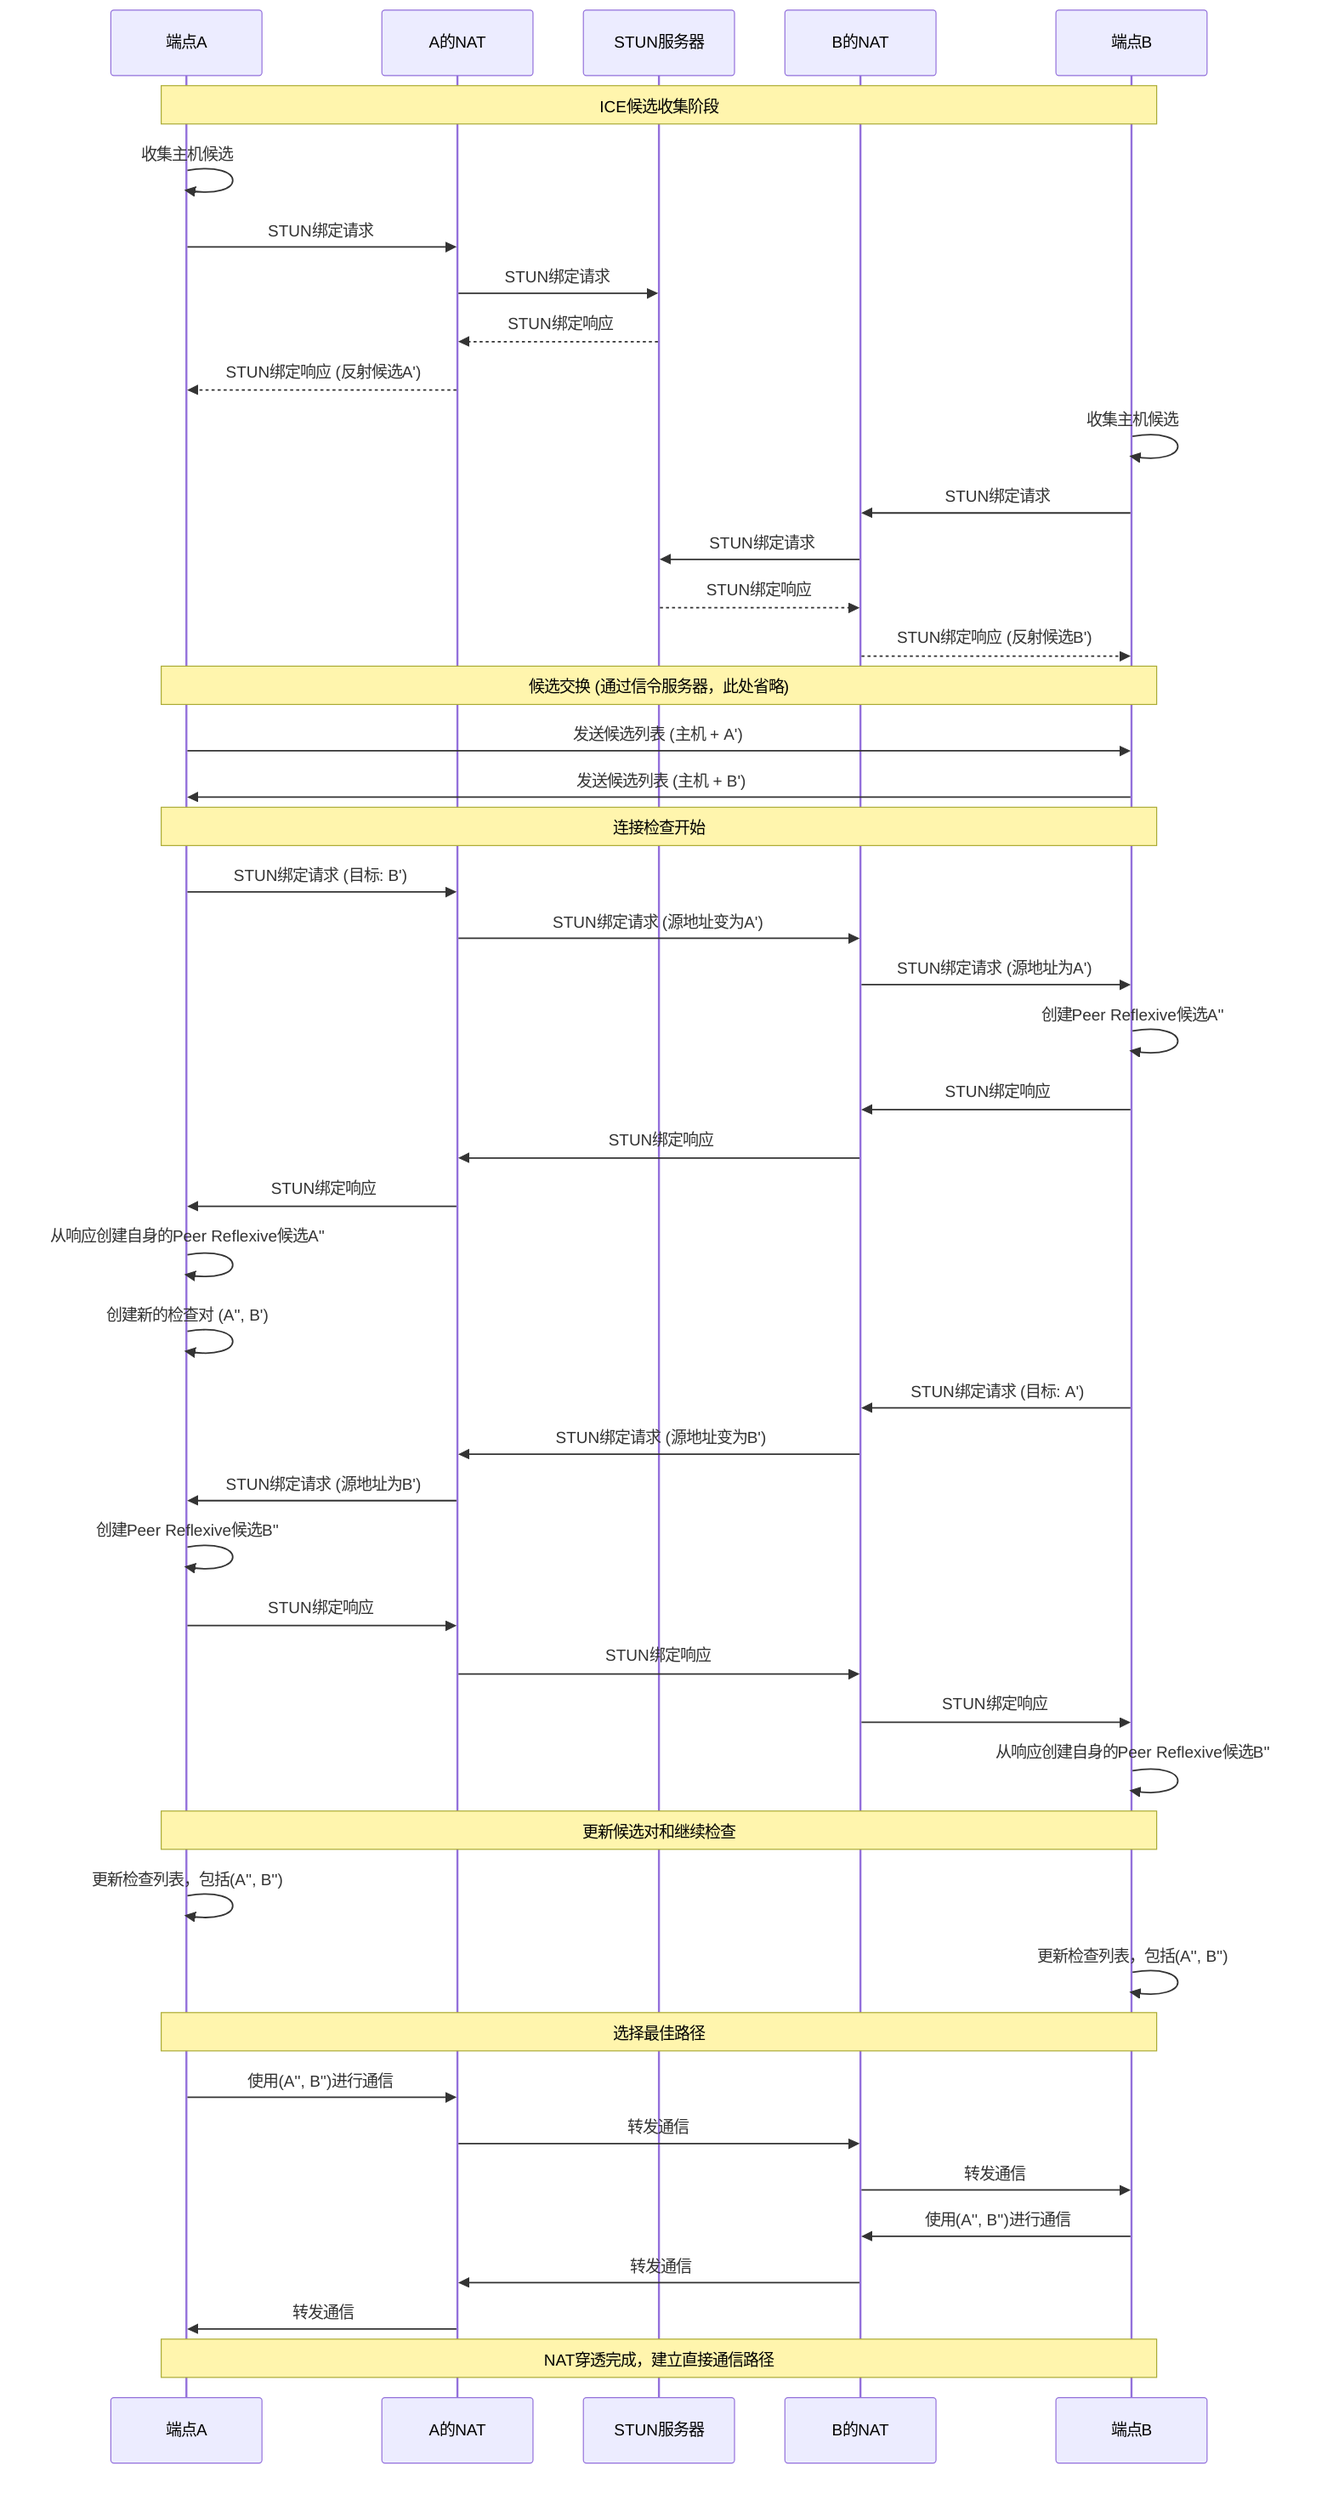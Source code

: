 sequenceDiagram
    participant A as 端点A
    participant NAT_A as A的NAT
    participant STUN as STUN服务器
    participant NAT_B as B的NAT
    participant B as 端点B

    Note over A,B: ICE候选收集阶段
    A->>A: 收集主机候选
    A->>NAT_A: STUN绑定请求
    NAT_A->>STUN: STUN绑定请求
    STUN-->>NAT_A: STUN绑定响应
    NAT_A-->>A: STUN绑定响应 (反射候选A')
    B->>B: 收集主机候选
    B->>NAT_B: STUN绑定请求
    NAT_B->>STUN: STUN绑定请求
    STUN-->>NAT_B: STUN绑定响应
    NAT_B-->>B: STUN绑定响应 (反射候选B')

    Note over A,B: 候选交换 (通过信令服务器，此处省略)
    A->>B: 发送候选列表 (主机 + A')
    B->>A: 发送候选列表 (主机 + B')

    Note over A,B: 连接检查开始
    A->>NAT_A: STUN绑定请求 (目标: B')
    NAT_A->>NAT_B: STUN绑定请求 (源地址变为A')
    NAT_B->>B: STUN绑定请求 (源地址为A')
    B->>B: 创建Peer Reflexive候选A''
    B->>NAT_B: STUN绑定响应
    NAT_B->>NAT_A: STUN绑定响应
    NAT_A->>A: STUN绑定响应
    A->>A: 从响应创建自身的Peer Reflexive候选A''
    A->>A: 创建新的检查对 (A'', B')

    B->>NAT_B: STUN绑定请求 (目标: A')
    NAT_B->>NAT_A: STUN绑定请求 (源地址变为B')
    NAT_A->>A: STUN绑定请求 (源地址为B')
    A->>A: 创建Peer Reflexive候选B''
    A->>NAT_A: STUN绑定响应
    NAT_A->>NAT_B: STUN绑定响应
    NAT_B->>B: STUN绑定响应
    B->>B: 从响应创建自身的Peer Reflexive候选B''

    Note over A,B: 更新候选对和继续检查
    A->>A: 更新检查列表，包括(A'', B'')
    B->>B: 更新检查列表，包括(A'', B'')

    Note over A,B: 选择最佳路径
    A->>NAT_A: 使用(A'', B'')进行通信
    NAT_A->>NAT_B: 转发通信
    NAT_B->>B: 转发通信
    B->>NAT_B: 使用(A'', B'')进行通信
    NAT_B->>NAT_A: 转发通信
    NAT_A->>A: 转发通信

    Note over A,B: NAT穿透完成，建立直接通信路径